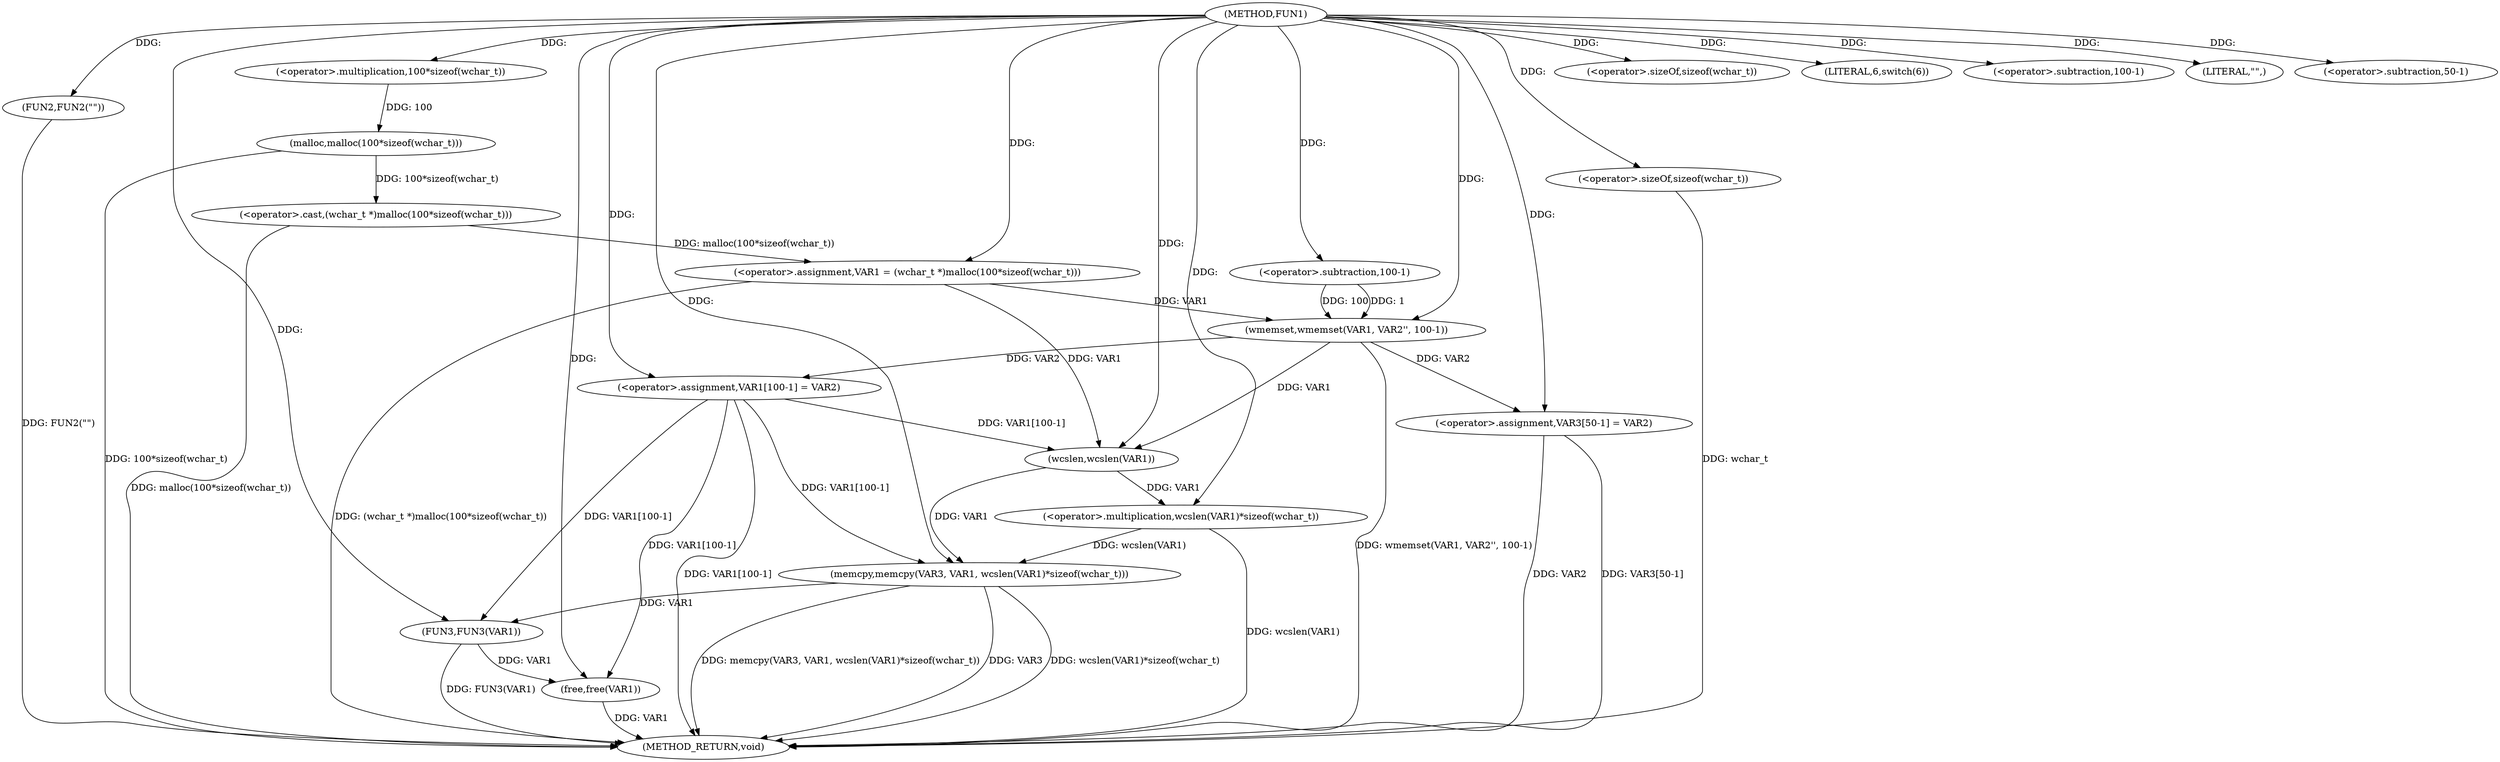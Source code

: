 digraph FUN1 {  
"1000100" [label = "(METHOD,FUN1)" ]
"1000155" [label = "(METHOD_RETURN,void)" ]
"1000103" [label = "(<operator>.assignment,VAR1 = (wchar_t *)malloc(100*sizeof(wchar_t)))" ]
"1000105" [label = "(<operator>.cast,(wchar_t *)malloc(100*sizeof(wchar_t)))" ]
"1000107" [label = "(malloc,malloc(100*sizeof(wchar_t)))" ]
"1000108" [label = "(<operator>.multiplication,100*sizeof(wchar_t))" ]
"1000110" [label = "(<operator>.sizeOf,sizeof(wchar_t))" ]
"1000113" [label = "(LITERAL,6,switch(6))" ]
"1000116" [label = "(wmemset,wmemset(VAR1, VAR2'', 100-1))" ]
"1000119" [label = "(<operator>.subtraction,100-1)" ]
"1000122" [label = "(<operator>.assignment,VAR1[100-1] = VAR2)" ]
"1000125" [label = "(<operator>.subtraction,100-1)" ]
"1000131" [label = "(FUN2,FUN2(\"\"))" ]
"1000135" [label = "(LITERAL,\"\",)" ]
"1000136" [label = "(memcpy,memcpy(VAR3, VAR1, wcslen(VAR1)*sizeof(wchar_t)))" ]
"1000139" [label = "(<operator>.multiplication,wcslen(VAR1)*sizeof(wchar_t))" ]
"1000140" [label = "(wcslen,wcslen(VAR1))" ]
"1000142" [label = "(<operator>.sizeOf,sizeof(wchar_t))" ]
"1000144" [label = "(<operator>.assignment,VAR3[50-1] = VAR2)" ]
"1000147" [label = "(<operator>.subtraction,50-1)" ]
"1000151" [label = "(FUN3,FUN3(VAR1))" ]
"1000153" [label = "(free,free(VAR1))" ]
  "1000107" -> "1000155"  [ label = "DDG: 100*sizeof(wchar_t)"] 
  "1000103" -> "1000155"  [ label = "DDG: (wchar_t *)malloc(100*sizeof(wchar_t))"] 
  "1000139" -> "1000155"  [ label = "DDG: wcslen(VAR1)"] 
  "1000153" -> "1000155"  [ label = "DDG: VAR1"] 
  "1000144" -> "1000155"  [ label = "DDG: VAR2"] 
  "1000136" -> "1000155"  [ label = "DDG: VAR3"] 
  "1000131" -> "1000155"  [ label = "DDG: FUN2(\"\")"] 
  "1000105" -> "1000155"  [ label = "DDG: malloc(100*sizeof(wchar_t))"] 
  "1000151" -> "1000155"  [ label = "DDG: FUN3(VAR1)"] 
  "1000122" -> "1000155"  [ label = "DDG: VAR1[100-1]"] 
  "1000136" -> "1000155"  [ label = "DDG: wcslen(VAR1)*sizeof(wchar_t)"] 
  "1000142" -> "1000155"  [ label = "DDG: wchar_t"] 
  "1000136" -> "1000155"  [ label = "DDG: memcpy(VAR3, VAR1, wcslen(VAR1)*sizeof(wchar_t))"] 
  "1000144" -> "1000155"  [ label = "DDG: VAR3[50-1]"] 
  "1000116" -> "1000155"  [ label = "DDG: wmemset(VAR1, VAR2'', 100-1)"] 
  "1000105" -> "1000103"  [ label = "DDG: malloc(100*sizeof(wchar_t))"] 
  "1000100" -> "1000103"  [ label = "DDG: "] 
  "1000107" -> "1000105"  [ label = "DDG: 100*sizeof(wchar_t)"] 
  "1000108" -> "1000107"  [ label = "DDG: 100"] 
  "1000100" -> "1000108"  [ label = "DDG: "] 
  "1000100" -> "1000110"  [ label = "DDG: "] 
  "1000100" -> "1000113"  [ label = "DDG: "] 
  "1000103" -> "1000116"  [ label = "DDG: VAR1"] 
  "1000100" -> "1000116"  [ label = "DDG: "] 
  "1000119" -> "1000116"  [ label = "DDG: 100"] 
  "1000119" -> "1000116"  [ label = "DDG: 1"] 
  "1000100" -> "1000119"  [ label = "DDG: "] 
  "1000116" -> "1000122"  [ label = "DDG: VAR2"] 
  "1000100" -> "1000122"  [ label = "DDG: "] 
  "1000100" -> "1000125"  [ label = "DDG: "] 
  "1000100" -> "1000131"  [ label = "DDG: "] 
  "1000100" -> "1000135"  [ label = "DDG: "] 
  "1000100" -> "1000136"  [ label = "DDG: "] 
  "1000122" -> "1000136"  [ label = "DDG: VAR1[100-1]"] 
  "1000140" -> "1000136"  [ label = "DDG: VAR1"] 
  "1000139" -> "1000136"  [ label = "DDG: wcslen(VAR1)"] 
  "1000140" -> "1000139"  [ label = "DDG: VAR1"] 
  "1000116" -> "1000140"  [ label = "DDG: VAR1"] 
  "1000103" -> "1000140"  [ label = "DDG: VAR1"] 
  "1000122" -> "1000140"  [ label = "DDG: VAR1[100-1]"] 
  "1000100" -> "1000140"  [ label = "DDG: "] 
  "1000100" -> "1000139"  [ label = "DDG: "] 
  "1000100" -> "1000142"  [ label = "DDG: "] 
  "1000100" -> "1000144"  [ label = "DDG: "] 
  "1000116" -> "1000144"  [ label = "DDG: VAR2"] 
  "1000100" -> "1000147"  [ label = "DDG: "] 
  "1000122" -> "1000151"  [ label = "DDG: VAR1[100-1]"] 
  "1000136" -> "1000151"  [ label = "DDG: VAR1"] 
  "1000100" -> "1000151"  [ label = "DDG: "] 
  "1000122" -> "1000153"  [ label = "DDG: VAR1[100-1]"] 
  "1000151" -> "1000153"  [ label = "DDG: VAR1"] 
  "1000100" -> "1000153"  [ label = "DDG: "] 
}
